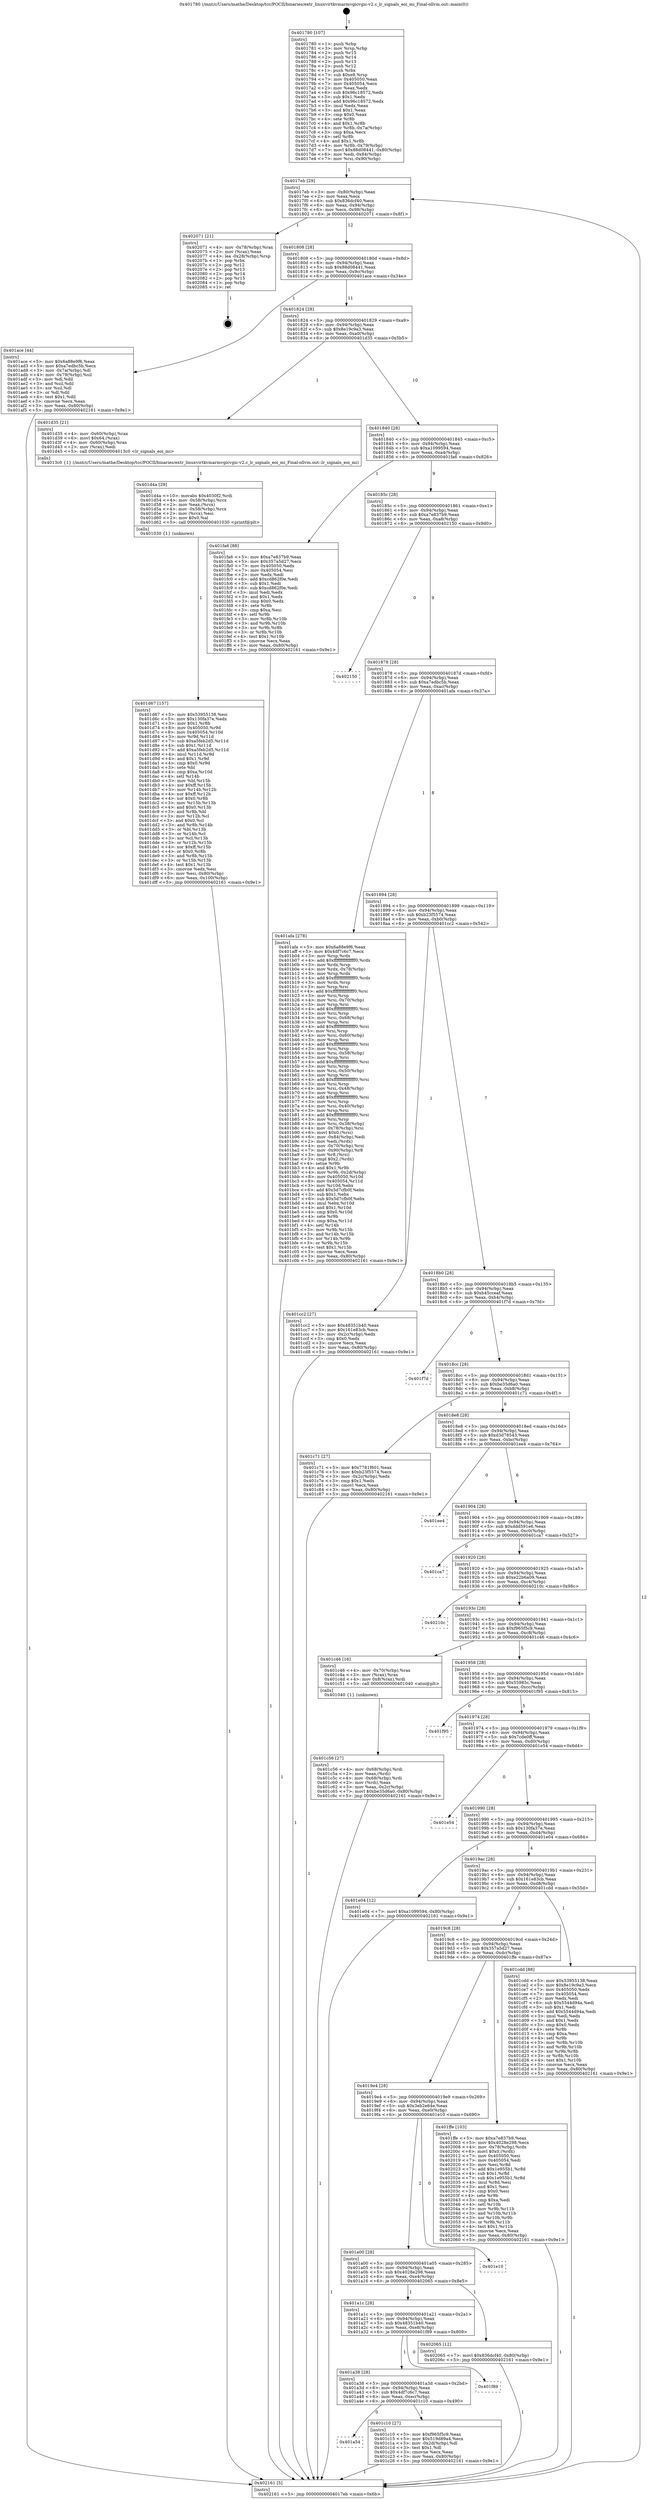 digraph "0x401780" {
  label = "0x401780 (/mnt/c/Users/mathe/Desktop/tcc/POCII/binaries/extr_linuxvirtkvmarmvgicvgic-v2.c_lr_signals_eoi_mi_Final-ollvm.out::main(0))"
  labelloc = "t"
  node[shape=record]

  Entry [label="",width=0.3,height=0.3,shape=circle,fillcolor=black,style=filled]
  "0x4017eb" [label="{
     0x4017eb [29]\l
     | [instrs]\l
     &nbsp;&nbsp;0x4017eb \<+3\>: mov -0x80(%rbp),%eax\l
     &nbsp;&nbsp;0x4017ee \<+2\>: mov %eax,%ecx\l
     &nbsp;&nbsp;0x4017f0 \<+6\>: sub $0x836dcf40,%ecx\l
     &nbsp;&nbsp;0x4017f6 \<+6\>: mov %eax,-0x94(%rbp)\l
     &nbsp;&nbsp;0x4017fc \<+6\>: mov %ecx,-0x98(%rbp)\l
     &nbsp;&nbsp;0x401802 \<+6\>: je 0000000000402071 \<main+0x8f1\>\l
  }"]
  "0x402071" [label="{
     0x402071 [21]\l
     | [instrs]\l
     &nbsp;&nbsp;0x402071 \<+4\>: mov -0x78(%rbp),%rax\l
     &nbsp;&nbsp;0x402075 \<+2\>: mov (%rax),%eax\l
     &nbsp;&nbsp;0x402077 \<+4\>: lea -0x28(%rbp),%rsp\l
     &nbsp;&nbsp;0x40207b \<+1\>: pop %rbx\l
     &nbsp;&nbsp;0x40207c \<+2\>: pop %r12\l
     &nbsp;&nbsp;0x40207e \<+2\>: pop %r13\l
     &nbsp;&nbsp;0x402080 \<+2\>: pop %r14\l
     &nbsp;&nbsp;0x402082 \<+2\>: pop %r15\l
     &nbsp;&nbsp;0x402084 \<+1\>: pop %rbp\l
     &nbsp;&nbsp;0x402085 \<+1\>: ret\l
  }"]
  "0x401808" [label="{
     0x401808 [28]\l
     | [instrs]\l
     &nbsp;&nbsp;0x401808 \<+5\>: jmp 000000000040180d \<main+0x8d\>\l
     &nbsp;&nbsp;0x40180d \<+6\>: mov -0x94(%rbp),%eax\l
     &nbsp;&nbsp;0x401813 \<+5\>: sub $0x88d08441,%eax\l
     &nbsp;&nbsp;0x401818 \<+6\>: mov %eax,-0x9c(%rbp)\l
     &nbsp;&nbsp;0x40181e \<+6\>: je 0000000000401ace \<main+0x34e\>\l
  }"]
  Exit [label="",width=0.3,height=0.3,shape=circle,fillcolor=black,style=filled,peripheries=2]
  "0x401ace" [label="{
     0x401ace [44]\l
     | [instrs]\l
     &nbsp;&nbsp;0x401ace \<+5\>: mov $0x6a88e9f6,%eax\l
     &nbsp;&nbsp;0x401ad3 \<+5\>: mov $0xa7edbc5b,%ecx\l
     &nbsp;&nbsp;0x401ad8 \<+3\>: mov -0x7a(%rbp),%dl\l
     &nbsp;&nbsp;0x401adb \<+4\>: mov -0x79(%rbp),%sil\l
     &nbsp;&nbsp;0x401adf \<+3\>: mov %dl,%dil\l
     &nbsp;&nbsp;0x401ae2 \<+3\>: and %sil,%dil\l
     &nbsp;&nbsp;0x401ae5 \<+3\>: xor %sil,%dl\l
     &nbsp;&nbsp;0x401ae8 \<+3\>: or %dl,%dil\l
     &nbsp;&nbsp;0x401aeb \<+4\>: test $0x1,%dil\l
     &nbsp;&nbsp;0x401aef \<+3\>: cmovne %ecx,%eax\l
     &nbsp;&nbsp;0x401af2 \<+3\>: mov %eax,-0x80(%rbp)\l
     &nbsp;&nbsp;0x401af5 \<+5\>: jmp 0000000000402161 \<main+0x9e1\>\l
  }"]
  "0x401824" [label="{
     0x401824 [28]\l
     | [instrs]\l
     &nbsp;&nbsp;0x401824 \<+5\>: jmp 0000000000401829 \<main+0xa9\>\l
     &nbsp;&nbsp;0x401829 \<+6\>: mov -0x94(%rbp),%eax\l
     &nbsp;&nbsp;0x40182f \<+5\>: sub $0x8e19c9a3,%eax\l
     &nbsp;&nbsp;0x401834 \<+6\>: mov %eax,-0xa0(%rbp)\l
     &nbsp;&nbsp;0x40183a \<+6\>: je 0000000000401d35 \<main+0x5b5\>\l
  }"]
  "0x402161" [label="{
     0x402161 [5]\l
     | [instrs]\l
     &nbsp;&nbsp;0x402161 \<+5\>: jmp 00000000004017eb \<main+0x6b\>\l
  }"]
  "0x401780" [label="{
     0x401780 [107]\l
     | [instrs]\l
     &nbsp;&nbsp;0x401780 \<+1\>: push %rbp\l
     &nbsp;&nbsp;0x401781 \<+3\>: mov %rsp,%rbp\l
     &nbsp;&nbsp;0x401784 \<+2\>: push %r15\l
     &nbsp;&nbsp;0x401786 \<+2\>: push %r14\l
     &nbsp;&nbsp;0x401788 \<+2\>: push %r13\l
     &nbsp;&nbsp;0x40178a \<+2\>: push %r12\l
     &nbsp;&nbsp;0x40178c \<+1\>: push %rbx\l
     &nbsp;&nbsp;0x40178d \<+7\>: sub $0xe8,%rsp\l
     &nbsp;&nbsp;0x401794 \<+7\>: mov 0x405050,%eax\l
     &nbsp;&nbsp;0x40179b \<+7\>: mov 0x405054,%ecx\l
     &nbsp;&nbsp;0x4017a2 \<+2\>: mov %eax,%edx\l
     &nbsp;&nbsp;0x4017a4 \<+6\>: sub $0x96c18572,%edx\l
     &nbsp;&nbsp;0x4017aa \<+3\>: sub $0x1,%edx\l
     &nbsp;&nbsp;0x4017ad \<+6\>: add $0x96c18572,%edx\l
     &nbsp;&nbsp;0x4017b3 \<+3\>: imul %edx,%eax\l
     &nbsp;&nbsp;0x4017b6 \<+3\>: and $0x1,%eax\l
     &nbsp;&nbsp;0x4017b9 \<+3\>: cmp $0x0,%eax\l
     &nbsp;&nbsp;0x4017bc \<+4\>: sete %r8b\l
     &nbsp;&nbsp;0x4017c0 \<+4\>: and $0x1,%r8b\l
     &nbsp;&nbsp;0x4017c4 \<+4\>: mov %r8b,-0x7a(%rbp)\l
     &nbsp;&nbsp;0x4017c8 \<+3\>: cmp $0xa,%ecx\l
     &nbsp;&nbsp;0x4017cb \<+4\>: setl %r8b\l
     &nbsp;&nbsp;0x4017cf \<+4\>: and $0x1,%r8b\l
     &nbsp;&nbsp;0x4017d3 \<+4\>: mov %r8b,-0x79(%rbp)\l
     &nbsp;&nbsp;0x4017d7 \<+7\>: movl $0x88d08441,-0x80(%rbp)\l
     &nbsp;&nbsp;0x4017de \<+6\>: mov %edi,-0x84(%rbp)\l
     &nbsp;&nbsp;0x4017e4 \<+7\>: mov %rsi,-0x90(%rbp)\l
  }"]
  "0x401d67" [label="{
     0x401d67 [157]\l
     | [instrs]\l
     &nbsp;&nbsp;0x401d67 \<+5\>: mov $0x53955138,%esi\l
     &nbsp;&nbsp;0x401d6c \<+5\>: mov $0x130fa37e,%edx\l
     &nbsp;&nbsp;0x401d71 \<+3\>: mov $0x1,%r8b\l
     &nbsp;&nbsp;0x401d74 \<+8\>: mov 0x405050,%r9d\l
     &nbsp;&nbsp;0x401d7c \<+8\>: mov 0x405054,%r10d\l
     &nbsp;&nbsp;0x401d84 \<+3\>: mov %r9d,%r11d\l
     &nbsp;&nbsp;0x401d87 \<+7\>: sub $0xa5feb2d5,%r11d\l
     &nbsp;&nbsp;0x401d8e \<+4\>: sub $0x1,%r11d\l
     &nbsp;&nbsp;0x401d92 \<+7\>: add $0xa5feb2d5,%r11d\l
     &nbsp;&nbsp;0x401d99 \<+4\>: imul %r11d,%r9d\l
     &nbsp;&nbsp;0x401d9d \<+4\>: and $0x1,%r9d\l
     &nbsp;&nbsp;0x401da1 \<+4\>: cmp $0x0,%r9d\l
     &nbsp;&nbsp;0x401da5 \<+3\>: sete %bl\l
     &nbsp;&nbsp;0x401da8 \<+4\>: cmp $0xa,%r10d\l
     &nbsp;&nbsp;0x401dac \<+4\>: setl %r14b\l
     &nbsp;&nbsp;0x401db0 \<+3\>: mov %bl,%r15b\l
     &nbsp;&nbsp;0x401db3 \<+4\>: xor $0xff,%r15b\l
     &nbsp;&nbsp;0x401db7 \<+3\>: mov %r14b,%r12b\l
     &nbsp;&nbsp;0x401dba \<+4\>: xor $0xff,%r12b\l
     &nbsp;&nbsp;0x401dbe \<+4\>: xor $0x0,%r8b\l
     &nbsp;&nbsp;0x401dc2 \<+3\>: mov %r15b,%r13b\l
     &nbsp;&nbsp;0x401dc5 \<+4\>: and $0x0,%r13b\l
     &nbsp;&nbsp;0x401dc9 \<+3\>: and %r8b,%bl\l
     &nbsp;&nbsp;0x401dcc \<+3\>: mov %r12b,%cl\l
     &nbsp;&nbsp;0x401dcf \<+3\>: and $0x0,%cl\l
     &nbsp;&nbsp;0x401dd2 \<+3\>: and %r8b,%r14b\l
     &nbsp;&nbsp;0x401dd5 \<+3\>: or %bl,%r13b\l
     &nbsp;&nbsp;0x401dd8 \<+3\>: or %r14b,%cl\l
     &nbsp;&nbsp;0x401ddb \<+3\>: xor %cl,%r13b\l
     &nbsp;&nbsp;0x401dde \<+3\>: or %r12b,%r15b\l
     &nbsp;&nbsp;0x401de1 \<+4\>: xor $0xff,%r15b\l
     &nbsp;&nbsp;0x401de5 \<+4\>: or $0x0,%r8b\l
     &nbsp;&nbsp;0x401de9 \<+3\>: and %r8b,%r15b\l
     &nbsp;&nbsp;0x401dec \<+3\>: or %r15b,%r13b\l
     &nbsp;&nbsp;0x401def \<+4\>: test $0x1,%r13b\l
     &nbsp;&nbsp;0x401df3 \<+3\>: cmovne %edx,%esi\l
     &nbsp;&nbsp;0x401df6 \<+3\>: mov %esi,-0x80(%rbp)\l
     &nbsp;&nbsp;0x401df9 \<+6\>: mov %eax,-0x100(%rbp)\l
     &nbsp;&nbsp;0x401dff \<+5\>: jmp 0000000000402161 \<main+0x9e1\>\l
  }"]
  "0x401d35" [label="{
     0x401d35 [21]\l
     | [instrs]\l
     &nbsp;&nbsp;0x401d35 \<+4\>: mov -0x60(%rbp),%rax\l
     &nbsp;&nbsp;0x401d39 \<+6\>: movl $0x64,(%rax)\l
     &nbsp;&nbsp;0x401d3f \<+4\>: mov -0x60(%rbp),%rax\l
     &nbsp;&nbsp;0x401d43 \<+2\>: mov (%rax),%edi\l
     &nbsp;&nbsp;0x401d45 \<+5\>: call 00000000004013c0 \<lr_signals_eoi_mi\>\l
     | [calls]\l
     &nbsp;&nbsp;0x4013c0 \{1\} (/mnt/c/Users/mathe/Desktop/tcc/POCII/binaries/extr_linuxvirtkvmarmvgicvgic-v2.c_lr_signals_eoi_mi_Final-ollvm.out::lr_signals_eoi_mi)\l
  }"]
  "0x401840" [label="{
     0x401840 [28]\l
     | [instrs]\l
     &nbsp;&nbsp;0x401840 \<+5\>: jmp 0000000000401845 \<main+0xc5\>\l
     &nbsp;&nbsp;0x401845 \<+6\>: mov -0x94(%rbp),%eax\l
     &nbsp;&nbsp;0x40184b \<+5\>: sub $0xa1099594,%eax\l
     &nbsp;&nbsp;0x401850 \<+6\>: mov %eax,-0xa4(%rbp)\l
     &nbsp;&nbsp;0x401856 \<+6\>: je 0000000000401fa6 \<main+0x826\>\l
  }"]
  "0x401d4a" [label="{
     0x401d4a [29]\l
     | [instrs]\l
     &nbsp;&nbsp;0x401d4a \<+10\>: movabs $0x4030f2,%rdi\l
     &nbsp;&nbsp;0x401d54 \<+4\>: mov -0x58(%rbp),%rcx\l
     &nbsp;&nbsp;0x401d58 \<+2\>: mov %eax,(%rcx)\l
     &nbsp;&nbsp;0x401d5a \<+4\>: mov -0x58(%rbp),%rcx\l
     &nbsp;&nbsp;0x401d5e \<+2\>: mov (%rcx),%esi\l
     &nbsp;&nbsp;0x401d60 \<+2\>: mov $0x0,%al\l
     &nbsp;&nbsp;0x401d62 \<+5\>: call 0000000000401030 \<printf@plt\>\l
     | [calls]\l
     &nbsp;&nbsp;0x401030 \{1\} (unknown)\l
  }"]
  "0x401fa6" [label="{
     0x401fa6 [88]\l
     | [instrs]\l
     &nbsp;&nbsp;0x401fa6 \<+5\>: mov $0xa7e837b9,%eax\l
     &nbsp;&nbsp;0x401fab \<+5\>: mov $0x357a5d27,%ecx\l
     &nbsp;&nbsp;0x401fb0 \<+7\>: mov 0x405050,%edx\l
     &nbsp;&nbsp;0x401fb7 \<+7\>: mov 0x405054,%esi\l
     &nbsp;&nbsp;0x401fbe \<+2\>: mov %edx,%edi\l
     &nbsp;&nbsp;0x401fc0 \<+6\>: add $0xcd862f0e,%edi\l
     &nbsp;&nbsp;0x401fc6 \<+3\>: sub $0x1,%edi\l
     &nbsp;&nbsp;0x401fc9 \<+6\>: sub $0xcd862f0e,%edi\l
     &nbsp;&nbsp;0x401fcf \<+3\>: imul %edi,%edx\l
     &nbsp;&nbsp;0x401fd2 \<+3\>: and $0x1,%edx\l
     &nbsp;&nbsp;0x401fd5 \<+3\>: cmp $0x0,%edx\l
     &nbsp;&nbsp;0x401fd8 \<+4\>: sete %r8b\l
     &nbsp;&nbsp;0x401fdc \<+3\>: cmp $0xa,%esi\l
     &nbsp;&nbsp;0x401fdf \<+4\>: setl %r9b\l
     &nbsp;&nbsp;0x401fe3 \<+3\>: mov %r8b,%r10b\l
     &nbsp;&nbsp;0x401fe6 \<+3\>: and %r9b,%r10b\l
     &nbsp;&nbsp;0x401fe9 \<+3\>: xor %r9b,%r8b\l
     &nbsp;&nbsp;0x401fec \<+3\>: or %r8b,%r10b\l
     &nbsp;&nbsp;0x401fef \<+4\>: test $0x1,%r10b\l
     &nbsp;&nbsp;0x401ff3 \<+3\>: cmovne %ecx,%eax\l
     &nbsp;&nbsp;0x401ff6 \<+3\>: mov %eax,-0x80(%rbp)\l
     &nbsp;&nbsp;0x401ff9 \<+5\>: jmp 0000000000402161 \<main+0x9e1\>\l
  }"]
  "0x40185c" [label="{
     0x40185c [28]\l
     | [instrs]\l
     &nbsp;&nbsp;0x40185c \<+5\>: jmp 0000000000401861 \<main+0xe1\>\l
     &nbsp;&nbsp;0x401861 \<+6\>: mov -0x94(%rbp),%eax\l
     &nbsp;&nbsp;0x401867 \<+5\>: sub $0xa7e837b9,%eax\l
     &nbsp;&nbsp;0x40186c \<+6\>: mov %eax,-0xa8(%rbp)\l
     &nbsp;&nbsp;0x401872 \<+6\>: je 0000000000402150 \<main+0x9d0\>\l
  }"]
  "0x401c56" [label="{
     0x401c56 [27]\l
     | [instrs]\l
     &nbsp;&nbsp;0x401c56 \<+4\>: mov -0x68(%rbp),%rdi\l
     &nbsp;&nbsp;0x401c5a \<+2\>: mov %eax,(%rdi)\l
     &nbsp;&nbsp;0x401c5c \<+4\>: mov -0x68(%rbp),%rdi\l
     &nbsp;&nbsp;0x401c60 \<+2\>: mov (%rdi),%eax\l
     &nbsp;&nbsp;0x401c62 \<+3\>: mov %eax,-0x2c(%rbp)\l
     &nbsp;&nbsp;0x401c65 \<+7\>: movl $0xbe35d6a0,-0x80(%rbp)\l
     &nbsp;&nbsp;0x401c6c \<+5\>: jmp 0000000000402161 \<main+0x9e1\>\l
  }"]
  "0x402150" [label="{
     0x402150\l
  }", style=dashed]
  "0x401878" [label="{
     0x401878 [28]\l
     | [instrs]\l
     &nbsp;&nbsp;0x401878 \<+5\>: jmp 000000000040187d \<main+0xfd\>\l
     &nbsp;&nbsp;0x40187d \<+6\>: mov -0x94(%rbp),%eax\l
     &nbsp;&nbsp;0x401883 \<+5\>: sub $0xa7edbc5b,%eax\l
     &nbsp;&nbsp;0x401888 \<+6\>: mov %eax,-0xac(%rbp)\l
     &nbsp;&nbsp;0x40188e \<+6\>: je 0000000000401afa \<main+0x37a\>\l
  }"]
  "0x401a54" [label="{
     0x401a54\l
  }", style=dashed]
  "0x401afa" [label="{
     0x401afa [278]\l
     | [instrs]\l
     &nbsp;&nbsp;0x401afa \<+5\>: mov $0x6a88e9f6,%eax\l
     &nbsp;&nbsp;0x401aff \<+5\>: mov $0x4df7c6c7,%ecx\l
     &nbsp;&nbsp;0x401b04 \<+3\>: mov %rsp,%rdx\l
     &nbsp;&nbsp;0x401b07 \<+4\>: add $0xfffffffffffffff0,%rdx\l
     &nbsp;&nbsp;0x401b0b \<+3\>: mov %rdx,%rsp\l
     &nbsp;&nbsp;0x401b0e \<+4\>: mov %rdx,-0x78(%rbp)\l
     &nbsp;&nbsp;0x401b12 \<+3\>: mov %rsp,%rdx\l
     &nbsp;&nbsp;0x401b15 \<+4\>: add $0xfffffffffffffff0,%rdx\l
     &nbsp;&nbsp;0x401b19 \<+3\>: mov %rdx,%rsp\l
     &nbsp;&nbsp;0x401b1c \<+3\>: mov %rsp,%rsi\l
     &nbsp;&nbsp;0x401b1f \<+4\>: add $0xfffffffffffffff0,%rsi\l
     &nbsp;&nbsp;0x401b23 \<+3\>: mov %rsi,%rsp\l
     &nbsp;&nbsp;0x401b26 \<+4\>: mov %rsi,-0x70(%rbp)\l
     &nbsp;&nbsp;0x401b2a \<+3\>: mov %rsp,%rsi\l
     &nbsp;&nbsp;0x401b2d \<+4\>: add $0xfffffffffffffff0,%rsi\l
     &nbsp;&nbsp;0x401b31 \<+3\>: mov %rsi,%rsp\l
     &nbsp;&nbsp;0x401b34 \<+4\>: mov %rsi,-0x68(%rbp)\l
     &nbsp;&nbsp;0x401b38 \<+3\>: mov %rsp,%rsi\l
     &nbsp;&nbsp;0x401b3b \<+4\>: add $0xfffffffffffffff0,%rsi\l
     &nbsp;&nbsp;0x401b3f \<+3\>: mov %rsi,%rsp\l
     &nbsp;&nbsp;0x401b42 \<+4\>: mov %rsi,-0x60(%rbp)\l
     &nbsp;&nbsp;0x401b46 \<+3\>: mov %rsp,%rsi\l
     &nbsp;&nbsp;0x401b49 \<+4\>: add $0xfffffffffffffff0,%rsi\l
     &nbsp;&nbsp;0x401b4d \<+3\>: mov %rsi,%rsp\l
     &nbsp;&nbsp;0x401b50 \<+4\>: mov %rsi,-0x58(%rbp)\l
     &nbsp;&nbsp;0x401b54 \<+3\>: mov %rsp,%rsi\l
     &nbsp;&nbsp;0x401b57 \<+4\>: add $0xfffffffffffffff0,%rsi\l
     &nbsp;&nbsp;0x401b5b \<+3\>: mov %rsi,%rsp\l
     &nbsp;&nbsp;0x401b5e \<+4\>: mov %rsi,-0x50(%rbp)\l
     &nbsp;&nbsp;0x401b62 \<+3\>: mov %rsp,%rsi\l
     &nbsp;&nbsp;0x401b65 \<+4\>: add $0xfffffffffffffff0,%rsi\l
     &nbsp;&nbsp;0x401b69 \<+3\>: mov %rsi,%rsp\l
     &nbsp;&nbsp;0x401b6c \<+4\>: mov %rsi,-0x48(%rbp)\l
     &nbsp;&nbsp;0x401b70 \<+3\>: mov %rsp,%rsi\l
     &nbsp;&nbsp;0x401b73 \<+4\>: add $0xfffffffffffffff0,%rsi\l
     &nbsp;&nbsp;0x401b77 \<+3\>: mov %rsi,%rsp\l
     &nbsp;&nbsp;0x401b7a \<+4\>: mov %rsi,-0x40(%rbp)\l
     &nbsp;&nbsp;0x401b7e \<+3\>: mov %rsp,%rsi\l
     &nbsp;&nbsp;0x401b81 \<+4\>: add $0xfffffffffffffff0,%rsi\l
     &nbsp;&nbsp;0x401b85 \<+3\>: mov %rsi,%rsp\l
     &nbsp;&nbsp;0x401b88 \<+4\>: mov %rsi,-0x38(%rbp)\l
     &nbsp;&nbsp;0x401b8c \<+4\>: mov -0x78(%rbp),%rsi\l
     &nbsp;&nbsp;0x401b90 \<+6\>: movl $0x0,(%rsi)\l
     &nbsp;&nbsp;0x401b96 \<+6\>: mov -0x84(%rbp),%edi\l
     &nbsp;&nbsp;0x401b9c \<+2\>: mov %edi,(%rdx)\l
     &nbsp;&nbsp;0x401b9e \<+4\>: mov -0x70(%rbp),%rsi\l
     &nbsp;&nbsp;0x401ba2 \<+7\>: mov -0x90(%rbp),%r8\l
     &nbsp;&nbsp;0x401ba9 \<+3\>: mov %r8,(%rsi)\l
     &nbsp;&nbsp;0x401bac \<+3\>: cmpl $0x2,(%rdx)\l
     &nbsp;&nbsp;0x401baf \<+4\>: setne %r9b\l
     &nbsp;&nbsp;0x401bb3 \<+4\>: and $0x1,%r9b\l
     &nbsp;&nbsp;0x401bb7 \<+4\>: mov %r9b,-0x2d(%rbp)\l
     &nbsp;&nbsp;0x401bbb \<+8\>: mov 0x405050,%r10d\l
     &nbsp;&nbsp;0x401bc3 \<+8\>: mov 0x405054,%r11d\l
     &nbsp;&nbsp;0x401bcb \<+3\>: mov %r10d,%ebx\l
     &nbsp;&nbsp;0x401bce \<+6\>: add $0x5d7cfb0f,%ebx\l
     &nbsp;&nbsp;0x401bd4 \<+3\>: sub $0x1,%ebx\l
     &nbsp;&nbsp;0x401bd7 \<+6\>: sub $0x5d7cfb0f,%ebx\l
     &nbsp;&nbsp;0x401bdd \<+4\>: imul %ebx,%r10d\l
     &nbsp;&nbsp;0x401be1 \<+4\>: and $0x1,%r10d\l
     &nbsp;&nbsp;0x401be5 \<+4\>: cmp $0x0,%r10d\l
     &nbsp;&nbsp;0x401be9 \<+4\>: sete %r9b\l
     &nbsp;&nbsp;0x401bed \<+4\>: cmp $0xa,%r11d\l
     &nbsp;&nbsp;0x401bf1 \<+4\>: setl %r14b\l
     &nbsp;&nbsp;0x401bf5 \<+3\>: mov %r9b,%r15b\l
     &nbsp;&nbsp;0x401bf8 \<+3\>: and %r14b,%r15b\l
     &nbsp;&nbsp;0x401bfb \<+3\>: xor %r14b,%r9b\l
     &nbsp;&nbsp;0x401bfe \<+3\>: or %r9b,%r15b\l
     &nbsp;&nbsp;0x401c01 \<+4\>: test $0x1,%r15b\l
     &nbsp;&nbsp;0x401c05 \<+3\>: cmovne %ecx,%eax\l
     &nbsp;&nbsp;0x401c08 \<+3\>: mov %eax,-0x80(%rbp)\l
     &nbsp;&nbsp;0x401c0b \<+5\>: jmp 0000000000402161 \<main+0x9e1\>\l
  }"]
  "0x401894" [label="{
     0x401894 [28]\l
     | [instrs]\l
     &nbsp;&nbsp;0x401894 \<+5\>: jmp 0000000000401899 \<main+0x119\>\l
     &nbsp;&nbsp;0x401899 \<+6\>: mov -0x94(%rbp),%eax\l
     &nbsp;&nbsp;0x40189f \<+5\>: sub $0xb23f5574,%eax\l
     &nbsp;&nbsp;0x4018a4 \<+6\>: mov %eax,-0xb0(%rbp)\l
     &nbsp;&nbsp;0x4018aa \<+6\>: je 0000000000401cc2 \<main+0x542\>\l
  }"]
  "0x401c10" [label="{
     0x401c10 [27]\l
     | [instrs]\l
     &nbsp;&nbsp;0x401c10 \<+5\>: mov $0xf965f5c9,%eax\l
     &nbsp;&nbsp;0x401c15 \<+5\>: mov $0x519d89a4,%ecx\l
     &nbsp;&nbsp;0x401c1a \<+3\>: mov -0x2d(%rbp),%dl\l
     &nbsp;&nbsp;0x401c1d \<+3\>: test $0x1,%dl\l
     &nbsp;&nbsp;0x401c20 \<+3\>: cmovne %ecx,%eax\l
     &nbsp;&nbsp;0x401c23 \<+3\>: mov %eax,-0x80(%rbp)\l
     &nbsp;&nbsp;0x401c26 \<+5\>: jmp 0000000000402161 \<main+0x9e1\>\l
  }"]
  "0x401a38" [label="{
     0x401a38 [28]\l
     | [instrs]\l
     &nbsp;&nbsp;0x401a38 \<+5\>: jmp 0000000000401a3d \<main+0x2bd\>\l
     &nbsp;&nbsp;0x401a3d \<+6\>: mov -0x94(%rbp),%eax\l
     &nbsp;&nbsp;0x401a43 \<+5\>: sub $0x4df7c6c7,%eax\l
     &nbsp;&nbsp;0x401a48 \<+6\>: mov %eax,-0xec(%rbp)\l
     &nbsp;&nbsp;0x401a4e \<+6\>: je 0000000000401c10 \<main+0x490\>\l
  }"]
  "0x401cc2" [label="{
     0x401cc2 [27]\l
     | [instrs]\l
     &nbsp;&nbsp;0x401cc2 \<+5\>: mov $0x48351b40,%eax\l
     &nbsp;&nbsp;0x401cc7 \<+5\>: mov $0x161e83cb,%ecx\l
     &nbsp;&nbsp;0x401ccc \<+3\>: mov -0x2c(%rbp),%edx\l
     &nbsp;&nbsp;0x401ccf \<+3\>: cmp $0x0,%edx\l
     &nbsp;&nbsp;0x401cd2 \<+3\>: cmove %ecx,%eax\l
     &nbsp;&nbsp;0x401cd5 \<+3\>: mov %eax,-0x80(%rbp)\l
     &nbsp;&nbsp;0x401cd8 \<+5\>: jmp 0000000000402161 \<main+0x9e1\>\l
  }"]
  "0x4018b0" [label="{
     0x4018b0 [28]\l
     | [instrs]\l
     &nbsp;&nbsp;0x4018b0 \<+5\>: jmp 00000000004018b5 \<main+0x135\>\l
     &nbsp;&nbsp;0x4018b5 \<+6\>: mov -0x94(%rbp),%eax\l
     &nbsp;&nbsp;0x4018bb \<+5\>: sub $0xb45cceaf,%eax\l
     &nbsp;&nbsp;0x4018c0 \<+6\>: mov %eax,-0xb4(%rbp)\l
     &nbsp;&nbsp;0x4018c6 \<+6\>: je 0000000000401f7d \<main+0x7fd\>\l
  }"]
  "0x401f89" [label="{
     0x401f89\l
  }", style=dashed]
  "0x401f7d" [label="{
     0x401f7d\l
  }", style=dashed]
  "0x4018cc" [label="{
     0x4018cc [28]\l
     | [instrs]\l
     &nbsp;&nbsp;0x4018cc \<+5\>: jmp 00000000004018d1 \<main+0x151\>\l
     &nbsp;&nbsp;0x4018d1 \<+6\>: mov -0x94(%rbp),%eax\l
     &nbsp;&nbsp;0x4018d7 \<+5\>: sub $0xbe35d6a0,%eax\l
     &nbsp;&nbsp;0x4018dc \<+6\>: mov %eax,-0xb8(%rbp)\l
     &nbsp;&nbsp;0x4018e2 \<+6\>: je 0000000000401c71 \<main+0x4f1\>\l
  }"]
  "0x401a1c" [label="{
     0x401a1c [28]\l
     | [instrs]\l
     &nbsp;&nbsp;0x401a1c \<+5\>: jmp 0000000000401a21 \<main+0x2a1\>\l
     &nbsp;&nbsp;0x401a21 \<+6\>: mov -0x94(%rbp),%eax\l
     &nbsp;&nbsp;0x401a27 \<+5\>: sub $0x48351b40,%eax\l
     &nbsp;&nbsp;0x401a2c \<+6\>: mov %eax,-0xe8(%rbp)\l
     &nbsp;&nbsp;0x401a32 \<+6\>: je 0000000000401f89 \<main+0x809\>\l
  }"]
  "0x401c71" [label="{
     0x401c71 [27]\l
     | [instrs]\l
     &nbsp;&nbsp;0x401c71 \<+5\>: mov $0x7781f601,%eax\l
     &nbsp;&nbsp;0x401c76 \<+5\>: mov $0xb23f5574,%ecx\l
     &nbsp;&nbsp;0x401c7b \<+3\>: mov -0x2c(%rbp),%edx\l
     &nbsp;&nbsp;0x401c7e \<+3\>: cmp $0x1,%edx\l
     &nbsp;&nbsp;0x401c81 \<+3\>: cmovl %ecx,%eax\l
     &nbsp;&nbsp;0x401c84 \<+3\>: mov %eax,-0x80(%rbp)\l
     &nbsp;&nbsp;0x401c87 \<+5\>: jmp 0000000000402161 \<main+0x9e1\>\l
  }"]
  "0x4018e8" [label="{
     0x4018e8 [28]\l
     | [instrs]\l
     &nbsp;&nbsp;0x4018e8 \<+5\>: jmp 00000000004018ed \<main+0x16d\>\l
     &nbsp;&nbsp;0x4018ed \<+6\>: mov -0x94(%rbp),%eax\l
     &nbsp;&nbsp;0x4018f3 \<+5\>: sub $0xd3d78543,%eax\l
     &nbsp;&nbsp;0x4018f8 \<+6\>: mov %eax,-0xbc(%rbp)\l
     &nbsp;&nbsp;0x4018fe \<+6\>: je 0000000000401ee4 \<main+0x764\>\l
  }"]
  "0x402065" [label="{
     0x402065 [12]\l
     | [instrs]\l
     &nbsp;&nbsp;0x402065 \<+7\>: movl $0x836dcf40,-0x80(%rbp)\l
     &nbsp;&nbsp;0x40206c \<+5\>: jmp 0000000000402161 \<main+0x9e1\>\l
  }"]
  "0x401ee4" [label="{
     0x401ee4\l
  }", style=dashed]
  "0x401904" [label="{
     0x401904 [28]\l
     | [instrs]\l
     &nbsp;&nbsp;0x401904 \<+5\>: jmp 0000000000401909 \<main+0x189\>\l
     &nbsp;&nbsp;0x401909 \<+6\>: mov -0x94(%rbp),%eax\l
     &nbsp;&nbsp;0x40190f \<+5\>: sub $0xddd591e6,%eax\l
     &nbsp;&nbsp;0x401914 \<+6\>: mov %eax,-0xc0(%rbp)\l
     &nbsp;&nbsp;0x40191a \<+6\>: je 0000000000401ca7 \<main+0x527\>\l
  }"]
  "0x401a00" [label="{
     0x401a00 [28]\l
     | [instrs]\l
     &nbsp;&nbsp;0x401a00 \<+5\>: jmp 0000000000401a05 \<main+0x285\>\l
     &nbsp;&nbsp;0x401a05 \<+6\>: mov -0x94(%rbp),%eax\l
     &nbsp;&nbsp;0x401a0b \<+5\>: sub $0x4028e298,%eax\l
     &nbsp;&nbsp;0x401a10 \<+6\>: mov %eax,-0xe4(%rbp)\l
     &nbsp;&nbsp;0x401a16 \<+6\>: je 0000000000402065 \<main+0x8e5\>\l
  }"]
  "0x401ca7" [label="{
     0x401ca7\l
  }", style=dashed]
  "0x401920" [label="{
     0x401920 [28]\l
     | [instrs]\l
     &nbsp;&nbsp;0x401920 \<+5\>: jmp 0000000000401925 \<main+0x1a5\>\l
     &nbsp;&nbsp;0x401925 \<+6\>: mov -0x94(%rbp),%eax\l
     &nbsp;&nbsp;0x40192b \<+5\>: sub $0xe22b6a09,%eax\l
     &nbsp;&nbsp;0x401930 \<+6\>: mov %eax,-0xc4(%rbp)\l
     &nbsp;&nbsp;0x401936 \<+6\>: je 000000000040210c \<main+0x98c\>\l
  }"]
  "0x401e10" [label="{
     0x401e10\l
  }", style=dashed]
  "0x40210c" [label="{
     0x40210c\l
  }", style=dashed]
  "0x40193c" [label="{
     0x40193c [28]\l
     | [instrs]\l
     &nbsp;&nbsp;0x40193c \<+5\>: jmp 0000000000401941 \<main+0x1c1\>\l
     &nbsp;&nbsp;0x401941 \<+6\>: mov -0x94(%rbp),%eax\l
     &nbsp;&nbsp;0x401947 \<+5\>: sub $0xf965f5c9,%eax\l
     &nbsp;&nbsp;0x40194c \<+6\>: mov %eax,-0xc8(%rbp)\l
     &nbsp;&nbsp;0x401952 \<+6\>: je 0000000000401c46 \<main+0x4c6\>\l
  }"]
  "0x4019e4" [label="{
     0x4019e4 [28]\l
     | [instrs]\l
     &nbsp;&nbsp;0x4019e4 \<+5\>: jmp 00000000004019e9 \<main+0x269\>\l
     &nbsp;&nbsp;0x4019e9 \<+6\>: mov -0x94(%rbp),%eax\l
     &nbsp;&nbsp;0x4019ef \<+5\>: sub $0x3eb2e64e,%eax\l
     &nbsp;&nbsp;0x4019f4 \<+6\>: mov %eax,-0xe0(%rbp)\l
     &nbsp;&nbsp;0x4019fa \<+6\>: je 0000000000401e10 \<main+0x690\>\l
  }"]
  "0x401c46" [label="{
     0x401c46 [16]\l
     | [instrs]\l
     &nbsp;&nbsp;0x401c46 \<+4\>: mov -0x70(%rbp),%rax\l
     &nbsp;&nbsp;0x401c4a \<+3\>: mov (%rax),%rax\l
     &nbsp;&nbsp;0x401c4d \<+4\>: mov 0x8(%rax),%rdi\l
     &nbsp;&nbsp;0x401c51 \<+5\>: call 0000000000401040 \<atoi@plt\>\l
     | [calls]\l
     &nbsp;&nbsp;0x401040 \{1\} (unknown)\l
  }"]
  "0x401958" [label="{
     0x401958 [28]\l
     | [instrs]\l
     &nbsp;&nbsp;0x401958 \<+5\>: jmp 000000000040195d \<main+0x1dd\>\l
     &nbsp;&nbsp;0x40195d \<+6\>: mov -0x94(%rbp),%eax\l
     &nbsp;&nbsp;0x401963 \<+5\>: sub $0x55985c,%eax\l
     &nbsp;&nbsp;0x401968 \<+6\>: mov %eax,-0xcc(%rbp)\l
     &nbsp;&nbsp;0x40196e \<+6\>: je 0000000000401f95 \<main+0x815\>\l
  }"]
  "0x401ffe" [label="{
     0x401ffe [103]\l
     | [instrs]\l
     &nbsp;&nbsp;0x401ffe \<+5\>: mov $0xa7e837b9,%eax\l
     &nbsp;&nbsp;0x402003 \<+5\>: mov $0x4028e298,%ecx\l
     &nbsp;&nbsp;0x402008 \<+4\>: mov -0x78(%rbp),%rdx\l
     &nbsp;&nbsp;0x40200c \<+6\>: movl $0x0,(%rdx)\l
     &nbsp;&nbsp;0x402012 \<+7\>: mov 0x405050,%esi\l
     &nbsp;&nbsp;0x402019 \<+7\>: mov 0x405054,%edi\l
     &nbsp;&nbsp;0x402020 \<+3\>: mov %esi,%r8d\l
     &nbsp;&nbsp;0x402023 \<+7\>: add $0x1e955b1,%r8d\l
     &nbsp;&nbsp;0x40202a \<+4\>: sub $0x1,%r8d\l
     &nbsp;&nbsp;0x40202e \<+7\>: sub $0x1e955b1,%r8d\l
     &nbsp;&nbsp;0x402035 \<+4\>: imul %r8d,%esi\l
     &nbsp;&nbsp;0x402039 \<+3\>: and $0x1,%esi\l
     &nbsp;&nbsp;0x40203c \<+3\>: cmp $0x0,%esi\l
     &nbsp;&nbsp;0x40203f \<+4\>: sete %r9b\l
     &nbsp;&nbsp;0x402043 \<+3\>: cmp $0xa,%edi\l
     &nbsp;&nbsp;0x402046 \<+4\>: setl %r10b\l
     &nbsp;&nbsp;0x40204a \<+3\>: mov %r9b,%r11b\l
     &nbsp;&nbsp;0x40204d \<+3\>: and %r10b,%r11b\l
     &nbsp;&nbsp;0x402050 \<+3\>: xor %r10b,%r9b\l
     &nbsp;&nbsp;0x402053 \<+3\>: or %r9b,%r11b\l
     &nbsp;&nbsp;0x402056 \<+4\>: test $0x1,%r11b\l
     &nbsp;&nbsp;0x40205a \<+3\>: cmovne %ecx,%eax\l
     &nbsp;&nbsp;0x40205d \<+3\>: mov %eax,-0x80(%rbp)\l
     &nbsp;&nbsp;0x402060 \<+5\>: jmp 0000000000402161 \<main+0x9e1\>\l
  }"]
  "0x401f95" [label="{
     0x401f95\l
  }", style=dashed]
  "0x401974" [label="{
     0x401974 [28]\l
     | [instrs]\l
     &nbsp;&nbsp;0x401974 \<+5\>: jmp 0000000000401979 \<main+0x1f9\>\l
     &nbsp;&nbsp;0x401979 \<+6\>: mov -0x94(%rbp),%eax\l
     &nbsp;&nbsp;0x40197f \<+5\>: sub $0x7cde0ff,%eax\l
     &nbsp;&nbsp;0x401984 \<+6\>: mov %eax,-0xd0(%rbp)\l
     &nbsp;&nbsp;0x40198a \<+6\>: je 0000000000401e54 \<main+0x6d4\>\l
  }"]
  "0x4019c8" [label="{
     0x4019c8 [28]\l
     | [instrs]\l
     &nbsp;&nbsp;0x4019c8 \<+5\>: jmp 00000000004019cd \<main+0x24d\>\l
     &nbsp;&nbsp;0x4019cd \<+6\>: mov -0x94(%rbp),%eax\l
     &nbsp;&nbsp;0x4019d3 \<+5\>: sub $0x357a5d27,%eax\l
     &nbsp;&nbsp;0x4019d8 \<+6\>: mov %eax,-0xdc(%rbp)\l
     &nbsp;&nbsp;0x4019de \<+6\>: je 0000000000401ffe \<main+0x87e\>\l
  }"]
  "0x401e54" [label="{
     0x401e54\l
  }", style=dashed]
  "0x401990" [label="{
     0x401990 [28]\l
     | [instrs]\l
     &nbsp;&nbsp;0x401990 \<+5\>: jmp 0000000000401995 \<main+0x215\>\l
     &nbsp;&nbsp;0x401995 \<+6\>: mov -0x94(%rbp),%eax\l
     &nbsp;&nbsp;0x40199b \<+5\>: sub $0x130fa37e,%eax\l
     &nbsp;&nbsp;0x4019a0 \<+6\>: mov %eax,-0xd4(%rbp)\l
     &nbsp;&nbsp;0x4019a6 \<+6\>: je 0000000000401e04 \<main+0x684\>\l
  }"]
  "0x401cdd" [label="{
     0x401cdd [88]\l
     | [instrs]\l
     &nbsp;&nbsp;0x401cdd \<+5\>: mov $0x53955138,%eax\l
     &nbsp;&nbsp;0x401ce2 \<+5\>: mov $0x8e19c9a3,%ecx\l
     &nbsp;&nbsp;0x401ce7 \<+7\>: mov 0x405050,%edx\l
     &nbsp;&nbsp;0x401cee \<+7\>: mov 0x405054,%esi\l
     &nbsp;&nbsp;0x401cf5 \<+2\>: mov %edx,%edi\l
     &nbsp;&nbsp;0x401cf7 \<+6\>: sub $0x5544d94a,%edi\l
     &nbsp;&nbsp;0x401cfd \<+3\>: sub $0x1,%edi\l
     &nbsp;&nbsp;0x401d00 \<+6\>: add $0x5544d94a,%edi\l
     &nbsp;&nbsp;0x401d06 \<+3\>: imul %edi,%edx\l
     &nbsp;&nbsp;0x401d09 \<+3\>: and $0x1,%edx\l
     &nbsp;&nbsp;0x401d0c \<+3\>: cmp $0x0,%edx\l
     &nbsp;&nbsp;0x401d0f \<+4\>: sete %r8b\l
     &nbsp;&nbsp;0x401d13 \<+3\>: cmp $0xa,%esi\l
     &nbsp;&nbsp;0x401d16 \<+4\>: setl %r9b\l
     &nbsp;&nbsp;0x401d1a \<+3\>: mov %r8b,%r10b\l
     &nbsp;&nbsp;0x401d1d \<+3\>: and %r9b,%r10b\l
     &nbsp;&nbsp;0x401d20 \<+3\>: xor %r9b,%r8b\l
     &nbsp;&nbsp;0x401d23 \<+3\>: or %r8b,%r10b\l
     &nbsp;&nbsp;0x401d26 \<+4\>: test $0x1,%r10b\l
     &nbsp;&nbsp;0x401d2a \<+3\>: cmovne %ecx,%eax\l
     &nbsp;&nbsp;0x401d2d \<+3\>: mov %eax,-0x80(%rbp)\l
     &nbsp;&nbsp;0x401d30 \<+5\>: jmp 0000000000402161 \<main+0x9e1\>\l
  }"]
  "0x401e04" [label="{
     0x401e04 [12]\l
     | [instrs]\l
     &nbsp;&nbsp;0x401e04 \<+7\>: movl $0xa1099594,-0x80(%rbp)\l
     &nbsp;&nbsp;0x401e0b \<+5\>: jmp 0000000000402161 \<main+0x9e1\>\l
  }"]
  "0x4019ac" [label="{
     0x4019ac [28]\l
     | [instrs]\l
     &nbsp;&nbsp;0x4019ac \<+5\>: jmp 00000000004019b1 \<main+0x231\>\l
     &nbsp;&nbsp;0x4019b1 \<+6\>: mov -0x94(%rbp),%eax\l
     &nbsp;&nbsp;0x4019b7 \<+5\>: sub $0x161e83cb,%eax\l
     &nbsp;&nbsp;0x4019bc \<+6\>: mov %eax,-0xd8(%rbp)\l
     &nbsp;&nbsp;0x4019c2 \<+6\>: je 0000000000401cdd \<main+0x55d\>\l
  }"]
  Entry -> "0x401780" [label=" 1"]
  "0x4017eb" -> "0x402071" [label=" 1"]
  "0x4017eb" -> "0x401808" [label=" 12"]
  "0x402071" -> Exit [label=" 1"]
  "0x401808" -> "0x401ace" [label=" 1"]
  "0x401808" -> "0x401824" [label=" 11"]
  "0x401ace" -> "0x402161" [label=" 1"]
  "0x401780" -> "0x4017eb" [label=" 1"]
  "0x402161" -> "0x4017eb" [label=" 12"]
  "0x402065" -> "0x402161" [label=" 1"]
  "0x401824" -> "0x401d35" [label=" 1"]
  "0x401824" -> "0x401840" [label=" 10"]
  "0x401ffe" -> "0x402161" [label=" 1"]
  "0x401840" -> "0x401fa6" [label=" 1"]
  "0x401840" -> "0x40185c" [label=" 9"]
  "0x401fa6" -> "0x402161" [label=" 1"]
  "0x40185c" -> "0x402150" [label=" 0"]
  "0x40185c" -> "0x401878" [label=" 9"]
  "0x401e04" -> "0x402161" [label=" 1"]
  "0x401878" -> "0x401afa" [label=" 1"]
  "0x401878" -> "0x401894" [label=" 8"]
  "0x401d67" -> "0x402161" [label=" 1"]
  "0x401afa" -> "0x402161" [label=" 1"]
  "0x401d4a" -> "0x401d67" [label=" 1"]
  "0x401894" -> "0x401cc2" [label=" 1"]
  "0x401894" -> "0x4018b0" [label=" 7"]
  "0x401cdd" -> "0x402161" [label=" 1"]
  "0x4018b0" -> "0x401f7d" [label=" 0"]
  "0x4018b0" -> "0x4018cc" [label=" 7"]
  "0x401cc2" -> "0x402161" [label=" 1"]
  "0x4018cc" -> "0x401c71" [label=" 1"]
  "0x4018cc" -> "0x4018e8" [label=" 6"]
  "0x401c56" -> "0x402161" [label=" 1"]
  "0x4018e8" -> "0x401ee4" [label=" 0"]
  "0x4018e8" -> "0x401904" [label=" 6"]
  "0x401c46" -> "0x401c56" [label=" 1"]
  "0x401904" -> "0x401ca7" [label=" 0"]
  "0x401904" -> "0x401920" [label=" 6"]
  "0x401a38" -> "0x401a54" [label=" 0"]
  "0x401920" -> "0x40210c" [label=" 0"]
  "0x401920" -> "0x40193c" [label=" 6"]
  "0x401a38" -> "0x401c10" [label=" 1"]
  "0x40193c" -> "0x401c46" [label=" 1"]
  "0x40193c" -> "0x401958" [label=" 5"]
  "0x401a1c" -> "0x401a38" [label=" 1"]
  "0x401958" -> "0x401f95" [label=" 0"]
  "0x401958" -> "0x401974" [label=" 5"]
  "0x401a1c" -> "0x401f89" [label=" 0"]
  "0x401974" -> "0x401e54" [label=" 0"]
  "0x401974" -> "0x401990" [label=" 5"]
  "0x401a00" -> "0x401a1c" [label=" 1"]
  "0x401990" -> "0x401e04" [label=" 1"]
  "0x401990" -> "0x4019ac" [label=" 4"]
  "0x401a00" -> "0x402065" [label=" 1"]
  "0x4019ac" -> "0x401cdd" [label=" 1"]
  "0x4019ac" -> "0x4019c8" [label=" 3"]
  "0x401c71" -> "0x402161" [label=" 1"]
  "0x4019c8" -> "0x401ffe" [label=" 1"]
  "0x4019c8" -> "0x4019e4" [label=" 2"]
  "0x401d35" -> "0x401d4a" [label=" 1"]
  "0x4019e4" -> "0x401e10" [label=" 0"]
  "0x4019e4" -> "0x401a00" [label=" 2"]
  "0x401c10" -> "0x402161" [label=" 1"]
}
